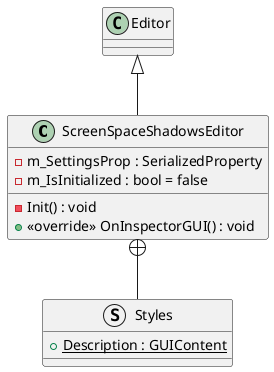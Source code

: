 @startuml
class ScreenSpaceShadowsEditor {
    - m_SettingsProp : SerializedProperty
    - m_IsInitialized : bool = false
    - Init() : void
    + <<override>> OnInspectorGUI() : void
}
struct Styles {
    + {static} Description : GUIContent
}
Editor <|-- ScreenSpaceShadowsEditor
ScreenSpaceShadowsEditor +-- Styles
@enduml
